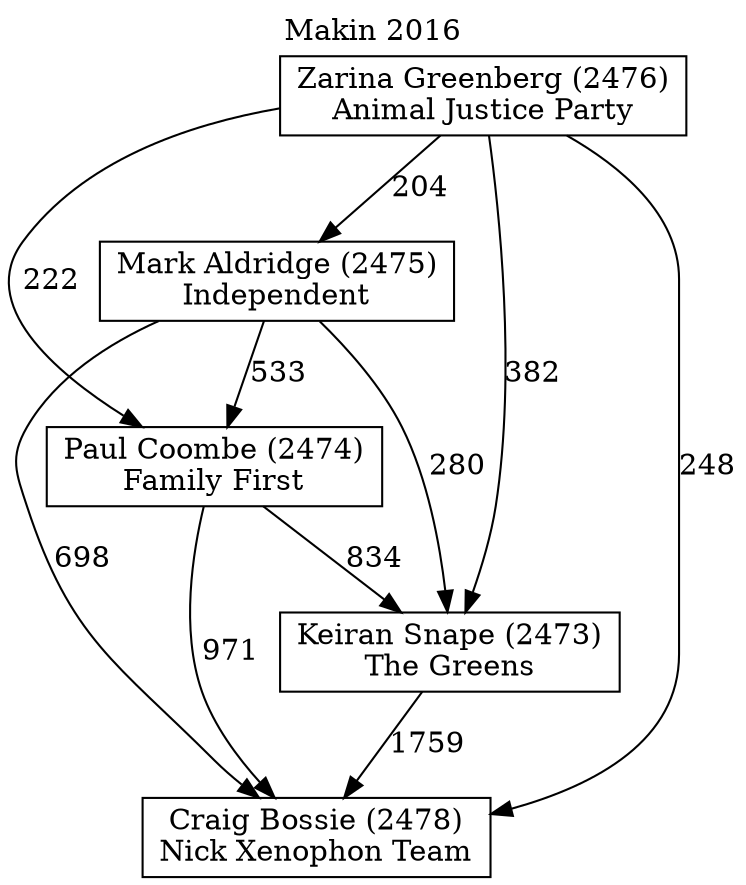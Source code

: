 // House preference flow
digraph "Craig Bossie (2478)_Makin_2016" {
	graph [label="Makin 2016" labelloc=t mclimit=2]
	node [shape=box]
	"Craig Bossie (2478)" [label="Craig Bossie (2478)
Nick Xenophon Team"]
	"Keiran Snape (2473)" [label="Keiran Snape (2473)
The Greens"]
	"Paul Coombe (2474)" [label="Paul Coombe (2474)
Family First"]
	"Mark Aldridge (2475)" [label="Mark Aldridge (2475)
Independent"]
	"Zarina Greenberg (2476)" [label="Zarina Greenberg (2476)
Animal Justice Party"]
	"Keiran Snape (2473)" -> "Craig Bossie (2478)" [label=1759]
	"Paul Coombe (2474)" -> "Keiran Snape (2473)" [label=834]
	"Mark Aldridge (2475)" -> "Paul Coombe (2474)" [label=533]
	"Zarina Greenberg (2476)" -> "Mark Aldridge (2475)" [label=204]
	"Paul Coombe (2474)" -> "Craig Bossie (2478)" [label=971]
	"Mark Aldridge (2475)" -> "Craig Bossie (2478)" [label=698]
	"Zarina Greenberg (2476)" -> "Craig Bossie (2478)" [label=248]
	"Zarina Greenberg (2476)" -> "Paul Coombe (2474)" [label=222]
	"Mark Aldridge (2475)" -> "Keiran Snape (2473)" [label=280]
	"Zarina Greenberg (2476)" -> "Keiran Snape (2473)" [label=382]
}
